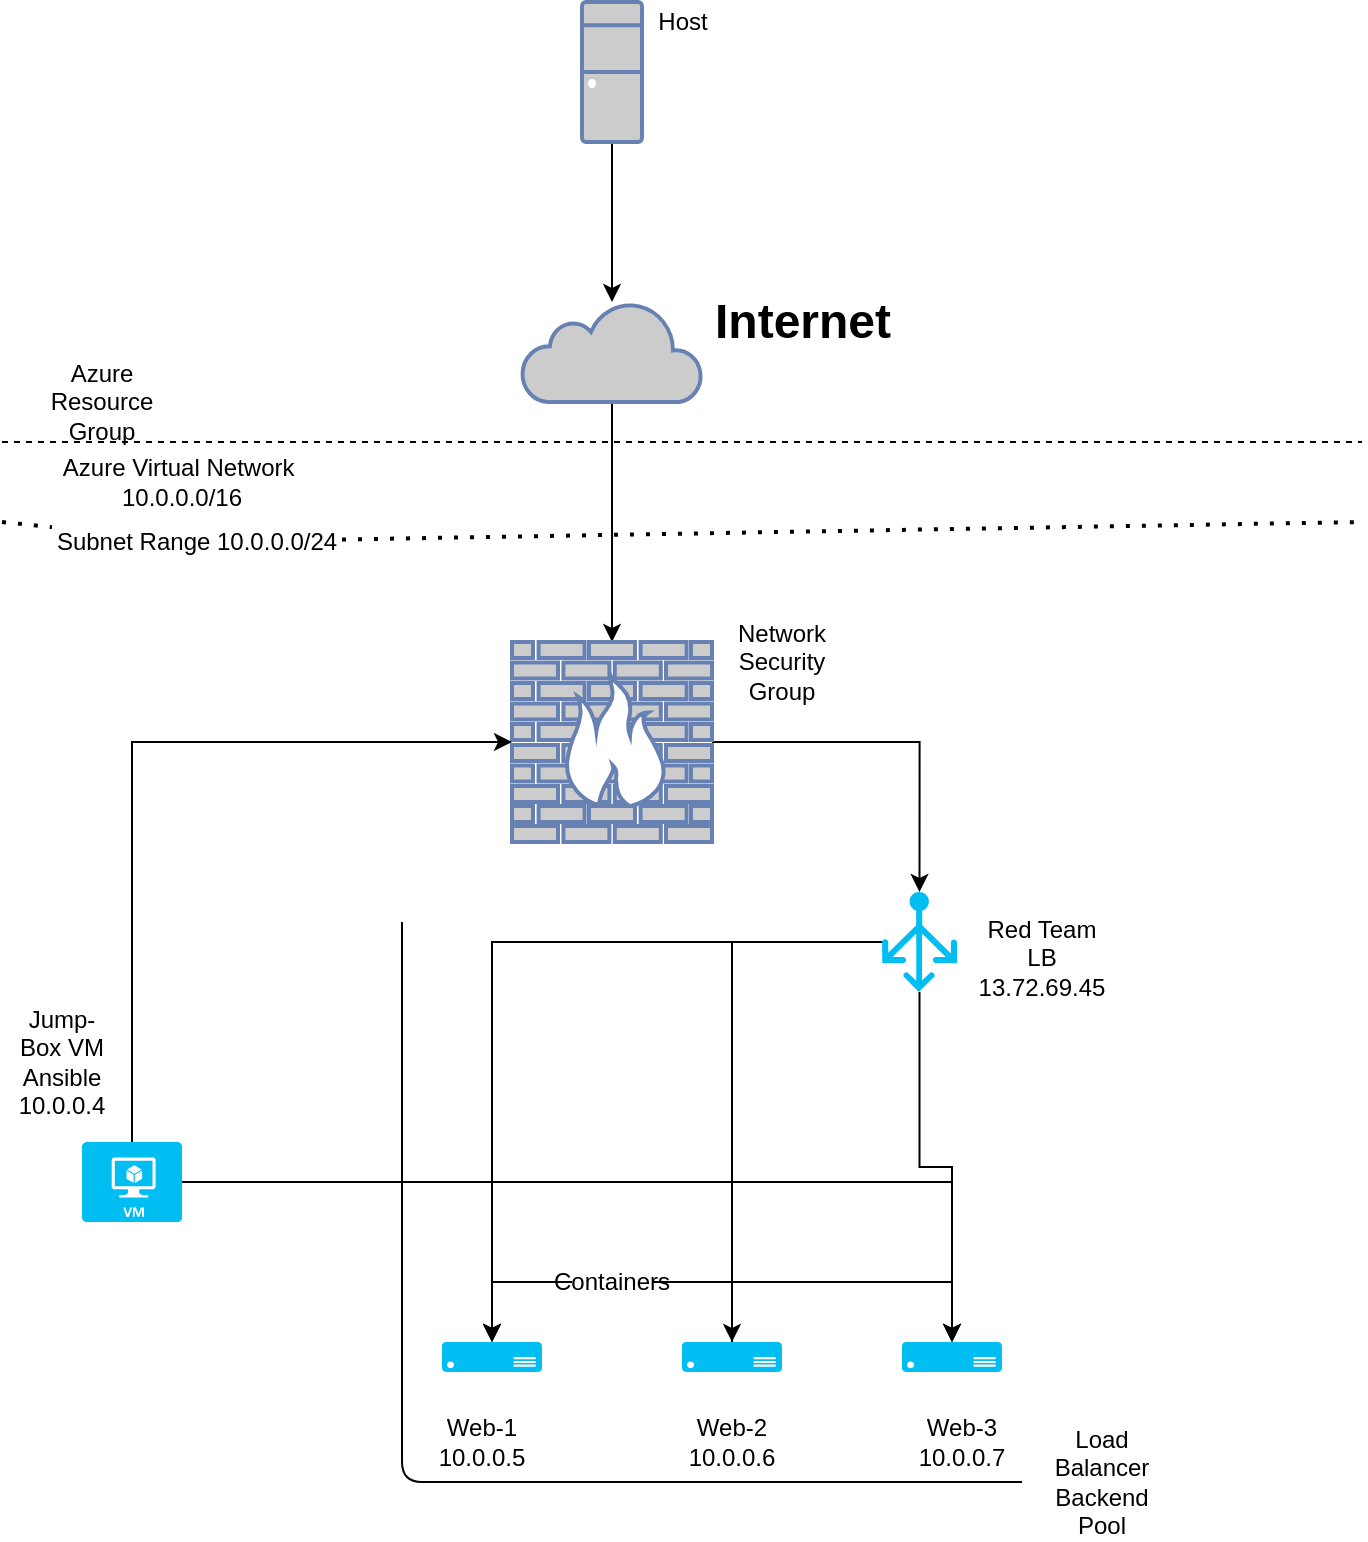<mxfile version="13.7.5" type="device"><diagram id="hJeiq0ynExGimU9gHFBH" name="Page-1"><mxGraphModel dx="1220" dy="1112" grid="1" gridSize="10" guides="1" tooltips="1" connect="1" arrows="1" fold="1" page="1" pageScale="1" pageWidth="850" pageHeight="1100" math="0" shadow="0"><root><mxCell id="0"/><mxCell id="1" parent="0"/><mxCell id="clGfPD3J2jlWu6ZOusP4-12" value="" style="edgeStyle=orthogonalEdgeStyle;rounded=0;orthogonalLoop=1;jettySize=auto;html=1;" edge="1" parent="1" source="clGfPD3J2jlWu6ZOusP4-3" target="clGfPD3J2jlWu6ZOusP4-11"><mxGeometry relative="1" as="geometry"><mxPoint x="440" y="280" as="targetPoint"/></mxGeometry></mxCell><mxCell id="clGfPD3J2jlWu6ZOusP4-3" value="" style="html=1;outlineConnect=0;fillColor=#CCCCCC;strokeColor=#6881B3;gradientColor=none;gradientDirection=north;strokeWidth=2;shape=mxgraph.networks.cloud;fontColor=#ffffff;" vertex="1" parent="1"><mxGeometry x="380" y="170" width="90" height="50" as="geometry"/></mxCell><mxCell id="clGfPD3J2jlWu6ZOusP4-6" value="" style="edgeStyle=orthogonalEdgeStyle;rounded=0;orthogonalLoop=1;jettySize=auto;html=1;" edge="1" parent="1" source="clGfPD3J2jlWu6ZOusP4-5" target="clGfPD3J2jlWu6ZOusP4-3"><mxGeometry relative="1" as="geometry"/></mxCell><mxCell id="clGfPD3J2jlWu6ZOusP4-5" value="" style="fontColor=#0066CC;verticalAlign=top;verticalLabelPosition=bottom;labelPosition=center;align=center;html=1;outlineConnect=0;fillColor=#CCCCCC;strokeColor=#6881B3;gradientColor=none;gradientDirection=north;strokeWidth=2;shape=mxgraph.networks.desktop_pc;" vertex="1" parent="1"><mxGeometry x="410" y="20" width="30" height="70" as="geometry"/></mxCell><mxCell id="clGfPD3J2jlWu6ZOusP4-7" value="Host" style="text;html=1;resizable=0;autosize=1;align=center;verticalAlign=middle;points=[];fillColor=none;strokeColor=none;rounded=0;" vertex="1" parent="1"><mxGeometry x="440" y="20" width="40" height="20" as="geometry"/></mxCell><mxCell id="clGfPD3J2jlWu6ZOusP4-8" value="Internet" style="text;strokeColor=none;fillColor=none;html=1;fontSize=24;fontStyle=1;verticalAlign=middle;align=center;" vertex="1" parent="1"><mxGeometry x="470" y="160" width="100" height="40" as="geometry"/></mxCell><mxCell id="clGfPD3J2jlWu6ZOusP4-20" style="edgeStyle=orthogonalEdgeStyle;rounded=0;orthogonalLoop=1;jettySize=auto;html=1;entryX=0.5;entryY=0;entryDx=0;entryDy=0;entryPerimeter=0;" edge="1" parent="1" source="clGfPD3J2jlWu6ZOusP4-11" target="clGfPD3J2jlWu6ZOusP4-17"><mxGeometry relative="1" as="geometry"/></mxCell><mxCell id="clGfPD3J2jlWu6ZOusP4-11" value="" style="fontColor=#0066CC;verticalAlign=top;verticalLabelPosition=bottom;labelPosition=center;align=center;html=1;outlineConnect=0;fillColor=#CCCCCC;strokeColor=#6881B3;gradientColor=none;gradientDirection=north;strokeWidth=2;shape=mxgraph.networks.firewall;" vertex="1" parent="1"><mxGeometry x="375" y="340" width="100" height="100" as="geometry"/></mxCell><mxCell id="clGfPD3J2jlWu6ZOusP4-14" value="" style="endArrow=none;dashed=1;html=1;" edge="1" parent="1"><mxGeometry width="50" height="50" relative="1" as="geometry"><mxPoint x="120" y="240" as="sourcePoint"/><mxPoint x="800" y="240" as="targetPoint"/><Array as="points"><mxPoint x="120" y="240"/></Array></mxGeometry></mxCell><mxCell id="clGfPD3J2jlWu6ZOusP4-15" value="Azure Resource Group" style="text;html=1;strokeColor=none;fillColor=none;align=center;verticalAlign=middle;whiteSpace=wrap;rounded=0;" vertex="1" parent="1"><mxGeometry x="150" y="210" width="40" height="20" as="geometry"/></mxCell><mxCell id="clGfPD3J2jlWu6ZOusP4-16" value="Network Security Group" style="text;html=1;strokeColor=none;fillColor=none;align=center;verticalAlign=middle;whiteSpace=wrap;rounded=0;" vertex="1" parent="1"><mxGeometry x="490" y="340" width="40" height="20" as="geometry"/></mxCell><mxCell id="clGfPD3J2jlWu6ZOusP4-30" style="edgeStyle=orthogonalEdgeStyle;rounded=0;orthogonalLoop=1;jettySize=auto;html=1;entryX=0.5;entryY=0;entryDx=0;entryDy=0;entryPerimeter=0;" edge="1" parent="1" source="clGfPD3J2jlWu6ZOusP4-17" target="clGfPD3J2jlWu6ZOusP4-24"><mxGeometry relative="1" as="geometry"/></mxCell><mxCell id="clGfPD3J2jlWu6ZOusP4-31" style="edgeStyle=orthogonalEdgeStyle;rounded=0;orthogonalLoop=1;jettySize=auto;html=1;entryX=0.5;entryY=1;entryDx=0;entryDy=0;entryPerimeter=0;" edge="1" parent="1" source="clGfPD3J2jlWu6ZOusP4-17" target="clGfPD3J2jlWu6ZOusP4-25"><mxGeometry relative="1" as="geometry"><Array as="points"><mxPoint x="485" y="490"/></Array></mxGeometry></mxCell><mxCell id="clGfPD3J2jlWu6ZOusP4-32" style="edgeStyle=orthogonalEdgeStyle;rounded=0;orthogonalLoop=1;jettySize=auto;html=1;entryX=0.5;entryY=0;entryDx=0;entryDy=0;entryPerimeter=0;" edge="1" parent="1" source="clGfPD3J2jlWu6ZOusP4-17" target="clGfPD3J2jlWu6ZOusP4-26"><mxGeometry relative="1" as="geometry"/></mxCell><mxCell id="clGfPD3J2jlWu6ZOusP4-17" value="" style="verticalLabelPosition=bottom;html=1;verticalAlign=top;align=center;strokeColor=none;fillColor=#00BEF2;shape=mxgraph.azure.load_balancer_generic;pointerEvents=1;" vertex="1" parent="1"><mxGeometry x="560" y="465" width="37.5" height="50" as="geometry"/></mxCell><mxCell id="clGfPD3J2jlWu6ZOusP4-18" value="Red Team LB&lt;br&gt;13.72.69.45&lt;br&gt;&lt;br&gt;" style="text;html=1;strokeColor=none;fillColor=none;align=center;verticalAlign=middle;whiteSpace=wrap;rounded=0;" vertex="1" parent="1"><mxGeometry x="620" y="495" width="40" height="20" as="geometry"/></mxCell><mxCell id="clGfPD3J2jlWu6ZOusP4-22" style="edgeStyle=orthogonalEdgeStyle;rounded=0;orthogonalLoop=1;jettySize=auto;html=1;entryX=0;entryY=0.5;entryDx=0;entryDy=0;entryPerimeter=0;" edge="1" parent="1" source="clGfPD3J2jlWu6ZOusP4-21" target="clGfPD3J2jlWu6ZOusP4-11"><mxGeometry relative="1" as="geometry"><Array as="points"><mxPoint x="185" y="390"/></Array></mxGeometry></mxCell><mxCell id="clGfPD3J2jlWu6ZOusP4-27" style="edgeStyle=orthogonalEdgeStyle;rounded=0;orthogonalLoop=1;jettySize=auto;html=1;entryX=0.5;entryY=0;entryDx=0;entryDy=0;entryPerimeter=0;" edge="1" parent="1" source="clGfPD3J2jlWu6ZOusP4-21" target="clGfPD3J2jlWu6ZOusP4-24"><mxGeometry relative="1" as="geometry"/></mxCell><mxCell id="clGfPD3J2jlWu6ZOusP4-28" style="edgeStyle=orthogonalEdgeStyle;rounded=0;orthogonalLoop=1;jettySize=auto;html=1;entryX=0.5;entryY=0;entryDx=0;entryDy=0;entryPerimeter=0;" edge="1" parent="1" source="clGfPD3J2jlWu6ZOusP4-21" target="clGfPD3J2jlWu6ZOusP4-25"><mxGeometry relative="1" as="geometry"/></mxCell><mxCell id="clGfPD3J2jlWu6ZOusP4-29" style="edgeStyle=orthogonalEdgeStyle;rounded=0;orthogonalLoop=1;jettySize=auto;html=1;entryX=0.5;entryY=0;entryDx=0;entryDy=0;entryPerimeter=0;" edge="1" parent="1" source="clGfPD3J2jlWu6ZOusP4-21" target="clGfPD3J2jlWu6ZOusP4-26"><mxGeometry relative="1" as="geometry"/></mxCell><mxCell id="clGfPD3J2jlWu6ZOusP4-21" value="" style="verticalLabelPosition=bottom;html=1;verticalAlign=top;align=center;strokeColor=none;fillColor=#00BEF2;shape=mxgraph.azure.virtual_machine;" vertex="1" parent="1"><mxGeometry x="160" y="590" width="50" height="40" as="geometry"/></mxCell><mxCell id="clGfPD3J2jlWu6ZOusP4-23" value="Jump-Box VM&lt;br&gt;Ansible&lt;br&gt;10.0.0.4" style="text;html=1;strokeColor=none;fillColor=none;align=center;verticalAlign=middle;whiteSpace=wrap;rounded=0;" vertex="1" parent="1"><mxGeometry x="130" y="540" width="40" height="20" as="geometry"/></mxCell><mxCell id="clGfPD3J2jlWu6ZOusP4-24" value="" style="verticalLabelPosition=bottom;html=1;verticalAlign=top;align=center;strokeColor=none;fillColor=#00BEF2;shape=mxgraph.azure.server;" vertex="1" parent="1"><mxGeometry x="340" y="690" width="50" height="15" as="geometry"/></mxCell><mxCell id="clGfPD3J2jlWu6ZOusP4-25" value="" style="verticalLabelPosition=bottom;html=1;verticalAlign=top;align=center;strokeColor=none;fillColor=#00BEF2;shape=mxgraph.azure.server;" vertex="1" parent="1"><mxGeometry x="460" y="690" width="50" height="15" as="geometry"/></mxCell><mxCell id="clGfPD3J2jlWu6ZOusP4-26" value="" style="verticalLabelPosition=bottom;html=1;verticalAlign=top;align=center;strokeColor=none;fillColor=#00BEF2;shape=mxgraph.azure.server;" vertex="1" parent="1"><mxGeometry x="570" y="690" width="50" height="15" as="geometry"/></mxCell><mxCell id="clGfPD3J2jlWu6ZOusP4-33" value="Web-2&lt;br&gt;10.0.0.6" style="text;html=1;strokeColor=none;fillColor=none;align=center;verticalAlign=middle;whiteSpace=wrap;rounded=0;" vertex="1" parent="1"><mxGeometry x="465" y="730" width="40" height="20" as="geometry"/></mxCell><mxCell id="clGfPD3J2jlWu6ZOusP4-34" value="Web-1&lt;br&gt;10.0.0.5" style="text;html=1;strokeColor=none;fillColor=none;align=center;verticalAlign=middle;whiteSpace=wrap;rounded=0;" vertex="1" parent="1"><mxGeometry x="340" y="730" width="40" height="20" as="geometry"/></mxCell><mxCell id="clGfPD3J2jlWu6ZOusP4-35" value="Web-3&lt;br&gt;10.0.0.7" style="text;html=1;strokeColor=none;fillColor=none;align=center;verticalAlign=middle;whiteSpace=wrap;rounded=0;" vertex="1" parent="1"><mxGeometry x="580" y="730" width="40" height="20" as="geometry"/></mxCell><mxCell id="clGfPD3J2jlWu6ZOusP4-36" value="" style="endArrow=none;dashed=1;html=1;dashPattern=1 3;strokeWidth=2;" edge="1" parent="1" source="clGfPD3J2jlWu6ZOusP4-45"><mxGeometry width="50" height="50" relative="1" as="geometry"><mxPoint x="120" y="280" as="sourcePoint"/><mxPoint x="800" y="280" as="targetPoint"/><Array as="points"/></mxGeometry></mxCell><mxCell id="clGfPD3J2jlWu6ZOusP4-37" value="Azure Virtual Network&amp;nbsp;&lt;br&gt;10.0.0.0/16" style="text;html=1;strokeColor=none;fillColor=none;align=center;verticalAlign=middle;whiteSpace=wrap;rounded=0;" vertex="1" parent="1"><mxGeometry x="120" y="250" width="180" height="20" as="geometry"/></mxCell><mxCell id="clGfPD3J2jlWu6ZOusP4-39" value="" style="endArrow=none;html=1;" edge="1" parent="1"><mxGeometry width="50" height="50" relative="1" as="geometry"><mxPoint x="320" y="480" as="sourcePoint"/><mxPoint x="630" y="760" as="targetPoint"/><Array as="points"><mxPoint x="320" y="760"/></Array></mxGeometry></mxCell><mxCell id="clGfPD3J2jlWu6ZOusP4-41" value="Load Balancer Backend&lt;br&gt;Pool" style="text;html=1;strokeColor=none;fillColor=none;align=center;verticalAlign=middle;whiteSpace=wrap;rounded=0;" vertex="1" parent="1"><mxGeometry x="650" y="750" width="40" height="20" as="geometry"/></mxCell><mxCell id="clGfPD3J2jlWu6ZOusP4-43" style="edgeStyle=orthogonalEdgeStyle;rounded=0;orthogonalLoop=1;jettySize=auto;html=1;entryX=0.5;entryY=0;entryDx=0;entryDy=0;entryPerimeter=0;" edge="1" parent="1" source="clGfPD3J2jlWu6ZOusP4-42" target="clGfPD3J2jlWu6ZOusP4-26"><mxGeometry relative="1" as="geometry"/></mxCell><mxCell id="clGfPD3J2jlWu6ZOusP4-44" style="edgeStyle=orthogonalEdgeStyle;rounded=0;orthogonalLoop=1;jettySize=auto;html=1;entryX=0.5;entryY=0;entryDx=0;entryDy=0;entryPerimeter=0;" edge="1" parent="1" source="clGfPD3J2jlWu6ZOusP4-42" target="clGfPD3J2jlWu6ZOusP4-24"><mxGeometry relative="1" as="geometry"/></mxCell><mxCell id="clGfPD3J2jlWu6ZOusP4-42" value="Containers" style="text;html=1;strokeColor=none;fillColor=none;align=center;verticalAlign=middle;whiteSpace=wrap;rounded=0;" vertex="1" parent="1"><mxGeometry x="405" y="650" width="40" height="20" as="geometry"/></mxCell><mxCell id="clGfPD3J2jlWu6ZOusP4-45" value="Subnet Range 10.0.0.0/24" style="text;html=1;strokeColor=none;fillColor=none;align=center;verticalAlign=middle;whiteSpace=wrap;rounded=0;" vertex="1" parent="1"><mxGeometry x="145" y="280" width="145" height="20" as="geometry"/></mxCell><mxCell id="clGfPD3J2jlWu6ZOusP4-46" value="" style="endArrow=none;dashed=1;html=1;dashPattern=1 3;strokeWidth=2;" edge="1" parent="1" target="clGfPD3J2jlWu6ZOusP4-45"><mxGeometry width="50" height="50" relative="1" as="geometry"><mxPoint x="120" y="280" as="sourcePoint"/><mxPoint x="800" y="280" as="targetPoint"/><Array as="points"><mxPoint x="120" y="280"/></Array></mxGeometry></mxCell></root></mxGraphModel></diagram></mxfile>